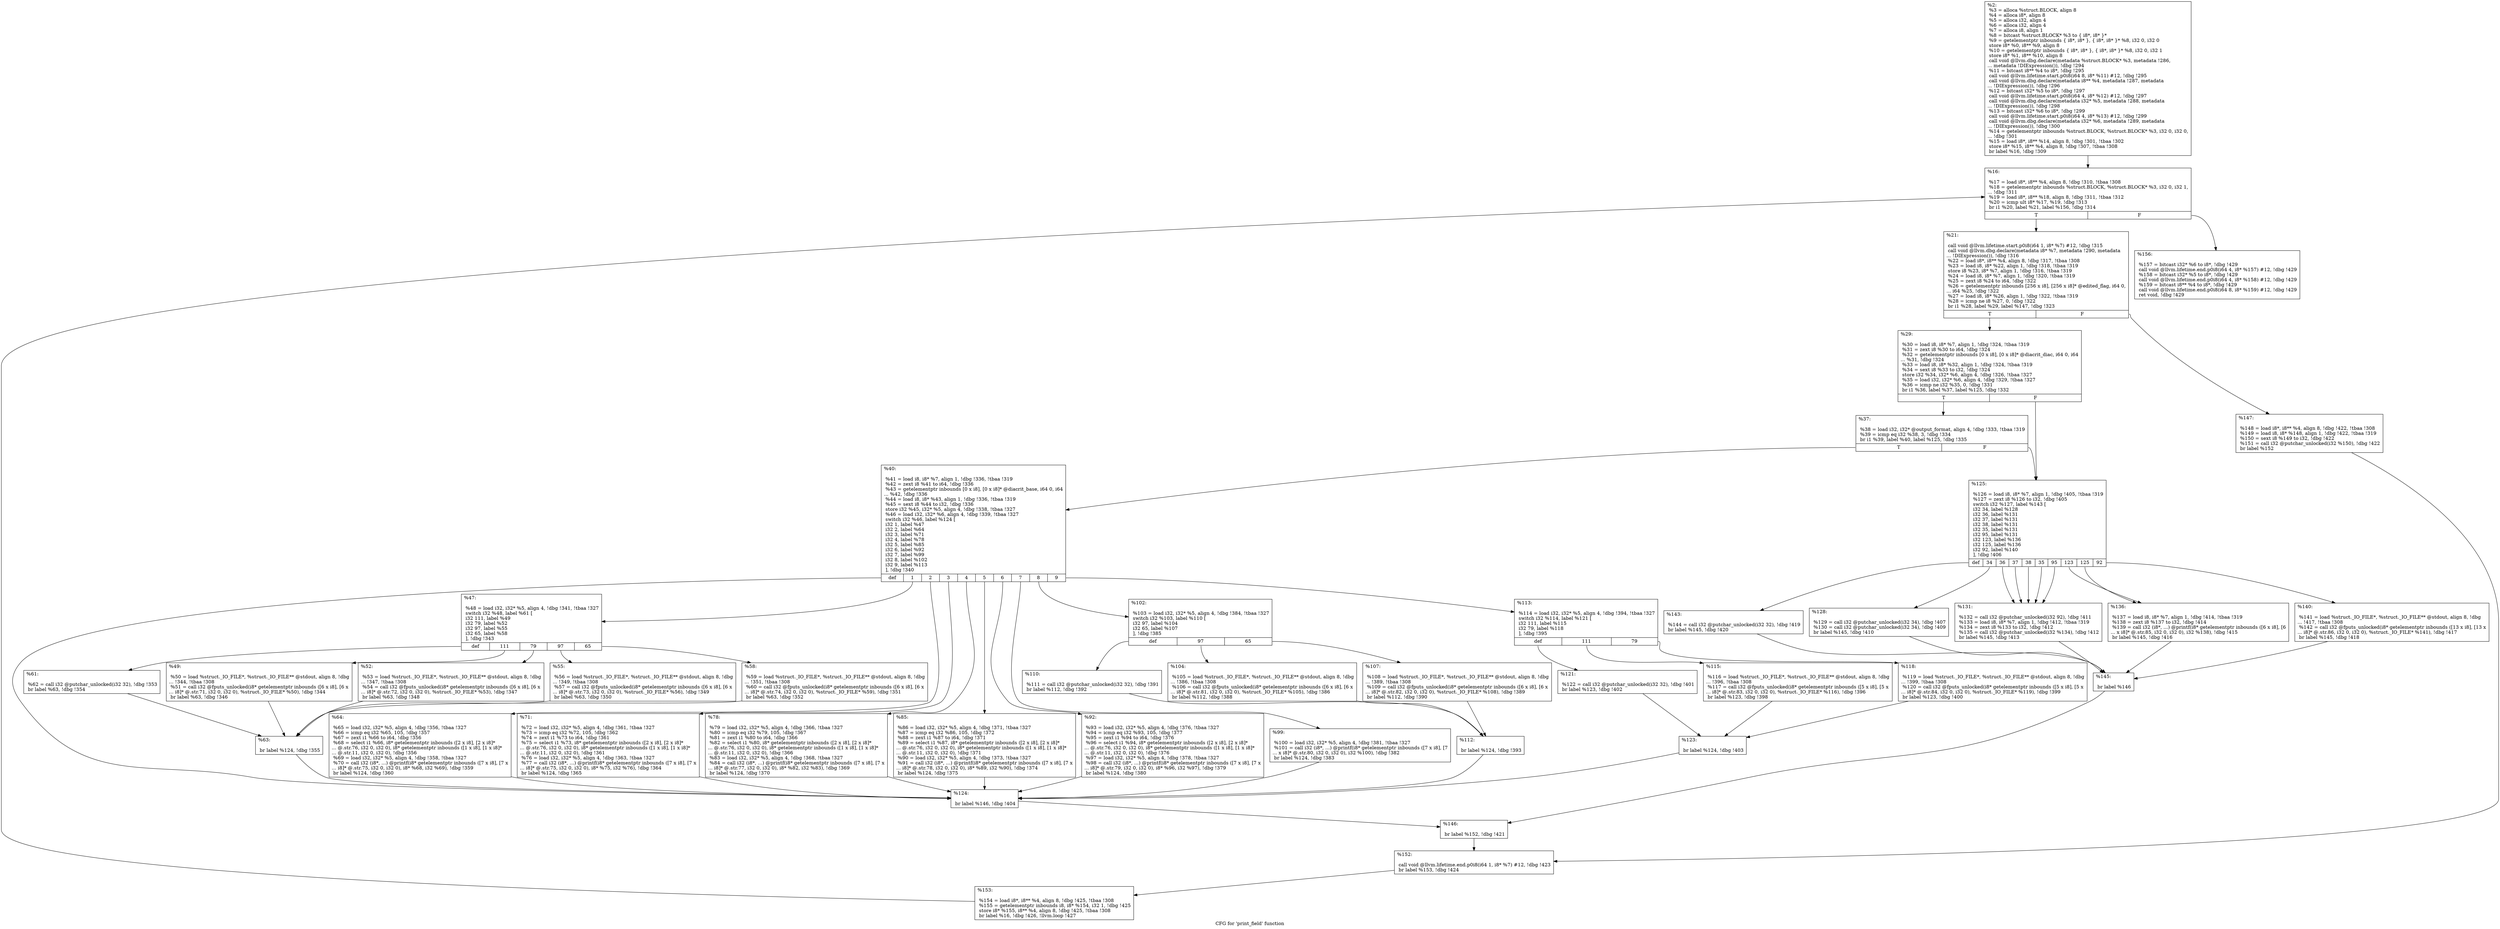 digraph "CFG for 'print_field' function" {
	label="CFG for 'print_field' function";

	Node0x23193e0 [shape=record,label="{%2:\l  %3 = alloca %struct.BLOCK, align 8\l  %4 = alloca i8*, align 8\l  %5 = alloca i32, align 4\l  %6 = alloca i32, align 4\l  %7 = alloca i8, align 1\l  %8 = bitcast %struct.BLOCK* %3 to \{ i8*, i8* \}*\l  %9 = getelementptr inbounds \{ i8*, i8* \}, \{ i8*, i8* \}* %8, i32 0, i32 0\l  store i8* %0, i8** %9, align 8\l  %10 = getelementptr inbounds \{ i8*, i8* \}, \{ i8*, i8* \}* %8, i32 0, i32 1\l  store i8* %1, i8** %10, align 8\l  call void @llvm.dbg.declare(metadata %struct.BLOCK* %3, metadata !286,\l... metadata !DIExpression()), !dbg !294\l  %11 = bitcast i8** %4 to i8*, !dbg !295\l  call void @llvm.lifetime.start.p0i8(i64 8, i8* %11) #12, !dbg !295\l  call void @llvm.dbg.declare(metadata i8** %4, metadata !287, metadata\l... !DIExpression()), !dbg !296\l  %12 = bitcast i32* %5 to i8*, !dbg !297\l  call void @llvm.lifetime.start.p0i8(i64 4, i8* %12) #12, !dbg !297\l  call void @llvm.dbg.declare(metadata i32* %5, metadata !288, metadata\l... !DIExpression()), !dbg !298\l  %13 = bitcast i32* %6 to i8*, !dbg !299\l  call void @llvm.lifetime.start.p0i8(i64 4, i8* %13) #12, !dbg !299\l  call void @llvm.dbg.declare(metadata i32* %6, metadata !289, metadata\l... !DIExpression()), !dbg !300\l  %14 = getelementptr inbounds %struct.BLOCK, %struct.BLOCK* %3, i32 0, i32 0,\l... !dbg !301\l  %15 = load i8*, i8** %14, align 8, !dbg !301, !tbaa !302\l  store i8* %15, i8** %4, align 8, !dbg !307, !tbaa !308\l  br label %16, !dbg !309\l}"];
	Node0x23193e0 -> Node0x23195f0;
	Node0x23195f0 [shape=record,label="{%16:\l\l  %17 = load i8*, i8** %4, align 8, !dbg !310, !tbaa !308\l  %18 = getelementptr inbounds %struct.BLOCK, %struct.BLOCK* %3, i32 0, i32 1,\l... !dbg !311\l  %19 = load i8*, i8** %18, align 8, !dbg !311, !tbaa !312\l  %20 = icmp ult i8* %17, %19, !dbg !313\l  br i1 %20, label %21, label %156, !dbg !314\l|{<s0>T|<s1>F}}"];
	Node0x23195f0:s0 -> Node0x2319640;
	Node0x23195f0:s1 -> Node0x231a270;
	Node0x2319640 [shape=record,label="{%21:\l\l  call void @llvm.lifetime.start.p0i8(i64 1, i8* %7) #12, !dbg !315\l  call void @llvm.dbg.declare(metadata i8* %7, metadata !290, metadata\l... !DIExpression()), !dbg !316\l  %22 = load i8*, i8** %4, align 8, !dbg !317, !tbaa !308\l  %23 = load i8, i8* %22, align 1, !dbg !318, !tbaa !319\l  store i8 %23, i8* %7, align 1, !dbg !316, !tbaa !319\l  %24 = load i8, i8* %7, align 1, !dbg !320, !tbaa !319\l  %25 = zext i8 %24 to i64, !dbg !322\l  %26 = getelementptr inbounds [256 x i8], [256 x i8]* @edited_flag, i64 0,\l... i64 %25, !dbg !322\l  %27 = load i8, i8* %26, align 1, !dbg !322, !tbaa !319\l  %28 = icmp ne i8 %27, 0, !dbg !322\l  br i1 %28, label %29, label %147, !dbg !323\l|{<s0>T|<s1>F}}"];
	Node0x2319640:s0 -> Node0x2319690;
	Node0x2319640:s1 -> Node0x231a180;
	Node0x2319690 [shape=record,label="{%29:\l\l  %30 = load i8, i8* %7, align 1, !dbg !324, !tbaa !319\l  %31 = zext i8 %30 to i64, !dbg !324\l  %32 = getelementptr inbounds [0 x i8], [0 x i8]* @diacrit_diac, i64 0, i64\l... %31, !dbg !324\l  %33 = load i8, i8* %32, align 1, !dbg !324, !tbaa !319\l  %34 = sext i8 %33 to i32, !dbg !324\l  store i32 %34, i32* %6, align 4, !dbg !326, !tbaa !327\l  %35 = load i32, i32* %6, align 4, !dbg !329, !tbaa !327\l  %36 = icmp ne i32 %35, 0, !dbg !331\l  br i1 %36, label %37, label %125, !dbg !332\l|{<s0>T|<s1>F}}"];
	Node0x2319690:s0 -> Node0x23196e0;
	Node0x2319690:s1 -> Node0x2319f00;
	Node0x23196e0 [shape=record,label="{%37:\l\l  %38 = load i32, i32* @output_format, align 4, !dbg !333, !tbaa !319\l  %39 = icmp eq i32 %38, 3, !dbg !334\l  br i1 %39, label %40, label %125, !dbg !335\l|{<s0>T|<s1>F}}"];
	Node0x23196e0:s0 -> Node0x2319730;
	Node0x23196e0:s1 -> Node0x2319f00;
	Node0x2319730 [shape=record,label="{%40:\l\l  %41 = load i8, i8* %7, align 1, !dbg !336, !tbaa !319\l  %42 = zext i8 %41 to i64, !dbg !336\l  %43 = getelementptr inbounds [0 x i8], [0 x i8]* @diacrit_base, i64 0, i64\l... %42, !dbg !336\l  %44 = load i8, i8* %43, align 1, !dbg !336, !tbaa !319\l  %45 = sext i8 %44 to i32, !dbg !336\l  store i32 %45, i32* %5, align 4, !dbg !338, !tbaa !327\l  %46 = load i32, i32* %6, align 4, !dbg !339, !tbaa !327\l  switch i32 %46, label %124 [\l    i32 1, label %47\l    i32 2, label %64\l    i32 3, label %71\l    i32 4, label %78\l    i32 5, label %85\l    i32 6, label %92\l    i32 7, label %99\l    i32 8, label %102\l    i32 9, label %113\l  ], !dbg !340\l|{<s0>def|<s1>1|<s2>2|<s3>3|<s4>4|<s5>5|<s6>6|<s7>7|<s8>8|<s9>9}}"];
	Node0x2319730:s0 -> Node0x2319eb0;
	Node0x2319730:s1 -> Node0x2319780;
	Node0x2319730:s2 -> Node0x23199b0;
	Node0x2319730:s3 -> Node0x2319a00;
	Node0x2319730:s4 -> Node0x2319a50;
	Node0x2319730:s5 -> Node0x2319aa0;
	Node0x2319730:s6 -> Node0x2319af0;
	Node0x2319730:s7 -> Node0x2319b40;
	Node0x2319730:s8 -> Node0x2319b90;
	Node0x2319730:s9 -> Node0x2319d20;
	Node0x2319780 [shape=record,label="{%47:\l\l  %48 = load i32, i32* %5, align 4, !dbg !341, !tbaa !327\l  switch i32 %48, label %61 [\l    i32 111, label %49\l    i32 79, label %52\l    i32 97, label %55\l    i32 65, label %58\l  ], !dbg !343\l|{<s0>def|<s1>111|<s2>79|<s3>97|<s4>65}}"];
	Node0x2319780:s0 -> Node0x2319910;
	Node0x2319780:s1 -> Node0x23197d0;
	Node0x2319780:s2 -> Node0x2319820;
	Node0x2319780:s3 -> Node0x2319870;
	Node0x2319780:s4 -> Node0x23198c0;
	Node0x23197d0 [shape=record,label="{%49:\l\l  %50 = load %struct._IO_FILE*, %struct._IO_FILE** @stdout, align 8, !dbg\l... !344, !tbaa !308\l  %51 = call i32 @fputs_unlocked(i8* getelementptr inbounds ([6 x i8], [6 x\l... i8]* @.str.71, i32 0, i32 0), %struct._IO_FILE* %50), !dbg !344\l  br label %63, !dbg !346\l}"];
	Node0x23197d0 -> Node0x2319960;
	Node0x2319820 [shape=record,label="{%52:\l\l  %53 = load %struct._IO_FILE*, %struct._IO_FILE** @stdout, align 8, !dbg\l... !347, !tbaa !308\l  %54 = call i32 @fputs_unlocked(i8* getelementptr inbounds ([6 x i8], [6 x\l... i8]* @.str.72, i32 0, i32 0), %struct._IO_FILE* %53), !dbg !347\l  br label %63, !dbg !348\l}"];
	Node0x2319820 -> Node0x2319960;
	Node0x2319870 [shape=record,label="{%55:\l\l  %56 = load %struct._IO_FILE*, %struct._IO_FILE** @stdout, align 8, !dbg\l... !349, !tbaa !308\l  %57 = call i32 @fputs_unlocked(i8* getelementptr inbounds ([6 x i8], [6 x\l... i8]* @.str.73, i32 0, i32 0), %struct._IO_FILE* %56), !dbg !349\l  br label %63, !dbg !350\l}"];
	Node0x2319870 -> Node0x2319960;
	Node0x23198c0 [shape=record,label="{%58:\l\l  %59 = load %struct._IO_FILE*, %struct._IO_FILE** @stdout, align 8, !dbg\l... !351, !tbaa !308\l  %60 = call i32 @fputs_unlocked(i8* getelementptr inbounds ([6 x i8], [6 x\l... i8]* @.str.74, i32 0, i32 0), %struct._IO_FILE* %59), !dbg !351\l  br label %63, !dbg !352\l}"];
	Node0x23198c0 -> Node0x2319960;
	Node0x2319910 [shape=record,label="{%61:\l\l  %62 = call i32 @putchar_unlocked(i32 32), !dbg !353\l  br label %63, !dbg !354\l}"];
	Node0x2319910 -> Node0x2319960;
	Node0x2319960 [shape=record,label="{%63:\l\l  br label %124, !dbg !355\l}"];
	Node0x2319960 -> Node0x2319eb0;
	Node0x23199b0 [shape=record,label="{%64:\l\l  %65 = load i32, i32* %5, align 4, !dbg !356, !tbaa !327\l  %66 = icmp eq i32 %65, 105, !dbg !357\l  %67 = zext i1 %66 to i64, !dbg !356\l  %68 = select i1 %66, i8* getelementptr inbounds ([2 x i8], [2 x i8]*\l... @.str.76, i32 0, i32 0), i8* getelementptr inbounds ([1 x i8], [1 x i8]*\l... @.str.11, i32 0, i32 0), !dbg !356\l  %69 = load i32, i32* %5, align 4, !dbg !358, !tbaa !327\l  %70 = call i32 (i8*, ...) @printf(i8* getelementptr inbounds ([7 x i8], [7 x\l... i8]* @.str.75, i32 0, i32 0), i8* %68, i32 %69), !dbg !359\l  br label %124, !dbg !360\l}"];
	Node0x23199b0 -> Node0x2319eb0;
	Node0x2319a00 [shape=record,label="{%71:\l\l  %72 = load i32, i32* %5, align 4, !dbg !361, !tbaa !327\l  %73 = icmp eq i32 %72, 105, !dbg !362\l  %74 = zext i1 %73 to i64, !dbg !361\l  %75 = select i1 %73, i8* getelementptr inbounds ([2 x i8], [2 x i8]*\l... @.str.76, i32 0, i32 0), i8* getelementptr inbounds ([1 x i8], [1 x i8]*\l... @.str.11, i32 0, i32 0), !dbg !361\l  %76 = load i32, i32* %5, align 4, !dbg !363, !tbaa !327\l  %77 = call i32 (i8*, ...) @printf(i8* getelementptr inbounds ([7 x i8], [7 x\l... i8]* @.str.75, i32 0, i32 0), i8* %75, i32 %76), !dbg !364\l  br label %124, !dbg !365\l}"];
	Node0x2319a00 -> Node0x2319eb0;
	Node0x2319a50 [shape=record,label="{%78:\l\l  %79 = load i32, i32* %5, align 4, !dbg !366, !tbaa !327\l  %80 = icmp eq i32 %79, 105, !dbg !367\l  %81 = zext i1 %80 to i64, !dbg !366\l  %82 = select i1 %80, i8* getelementptr inbounds ([2 x i8], [2 x i8]*\l... @.str.76, i32 0, i32 0), i8* getelementptr inbounds ([1 x i8], [1 x i8]*\l... @.str.11, i32 0, i32 0), !dbg !366\l  %83 = load i32, i32* %5, align 4, !dbg !368, !tbaa !327\l  %84 = call i32 (i8*, ...) @printf(i8* getelementptr inbounds ([7 x i8], [7 x\l... i8]* @.str.77, i32 0, i32 0), i8* %82, i32 %83), !dbg !369\l  br label %124, !dbg !370\l}"];
	Node0x2319a50 -> Node0x2319eb0;
	Node0x2319aa0 [shape=record,label="{%85:\l\l  %86 = load i32, i32* %5, align 4, !dbg !371, !tbaa !327\l  %87 = icmp eq i32 %86, 105, !dbg !372\l  %88 = zext i1 %87 to i64, !dbg !371\l  %89 = select i1 %87, i8* getelementptr inbounds ([2 x i8], [2 x i8]*\l... @.str.76, i32 0, i32 0), i8* getelementptr inbounds ([1 x i8], [1 x i8]*\l... @.str.11, i32 0, i32 0), !dbg !371\l  %90 = load i32, i32* %5, align 4, !dbg !373, !tbaa !327\l  %91 = call i32 (i8*, ...) @printf(i8* getelementptr inbounds ([7 x i8], [7 x\l... i8]* @.str.78, i32 0, i32 0), i8* %89, i32 %90), !dbg !374\l  br label %124, !dbg !375\l}"];
	Node0x2319aa0 -> Node0x2319eb0;
	Node0x2319af0 [shape=record,label="{%92:\l\l  %93 = load i32, i32* %5, align 4, !dbg !376, !tbaa !327\l  %94 = icmp eq i32 %93, 105, !dbg !377\l  %95 = zext i1 %94 to i64, !dbg !376\l  %96 = select i1 %94, i8* getelementptr inbounds ([2 x i8], [2 x i8]*\l... @.str.76, i32 0, i32 0), i8* getelementptr inbounds ([1 x i8], [1 x i8]*\l... @.str.11, i32 0, i32 0), !dbg !376\l  %97 = load i32, i32* %5, align 4, !dbg !378, !tbaa !327\l  %98 = call i32 (i8*, ...) @printf(i8* getelementptr inbounds ([7 x i8], [7 x\l... i8]* @.str.79, i32 0, i32 0), i8* %96, i32 %97), !dbg !379\l  br label %124, !dbg !380\l}"];
	Node0x2319af0 -> Node0x2319eb0;
	Node0x2319b40 [shape=record,label="{%99:\l\l  %100 = load i32, i32* %5, align 4, !dbg !381, !tbaa !327\l  %101 = call i32 (i8*, ...) @printf(i8* getelementptr inbounds ([7 x i8], [7\l... x i8]* @.str.80, i32 0, i32 0), i32 %100), !dbg !382\l  br label %124, !dbg !383\l}"];
	Node0x2319b40 -> Node0x2319eb0;
	Node0x2319b90 [shape=record,label="{%102:\l\l  %103 = load i32, i32* %5, align 4, !dbg !384, !tbaa !327\l  switch i32 %103, label %110 [\l    i32 97, label %104\l    i32 65, label %107\l  ], !dbg !385\l|{<s0>def|<s1>97|<s2>65}}"];
	Node0x2319b90:s0 -> Node0x2319c80;
	Node0x2319b90:s1 -> Node0x2319be0;
	Node0x2319b90:s2 -> Node0x2319c30;
	Node0x2319be0 [shape=record,label="{%104:\l\l  %105 = load %struct._IO_FILE*, %struct._IO_FILE** @stdout, align 8, !dbg\l... !386, !tbaa !308\l  %106 = call i32 @fputs_unlocked(i8* getelementptr inbounds ([6 x i8], [6 x\l... i8]* @.str.81, i32 0, i32 0), %struct._IO_FILE* %105), !dbg !386\l  br label %112, !dbg !388\l}"];
	Node0x2319be0 -> Node0x2319cd0;
	Node0x2319c30 [shape=record,label="{%107:\l\l  %108 = load %struct._IO_FILE*, %struct._IO_FILE** @stdout, align 8, !dbg\l... !389, !tbaa !308\l  %109 = call i32 @fputs_unlocked(i8* getelementptr inbounds ([6 x i8], [6 x\l... i8]* @.str.82, i32 0, i32 0), %struct._IO_FILE* %108), !dbg !389\l  br label %112, !dbg !390\l}"];
	Node0x2319c30 -> Node0x2319cd0;
	Node0x2319c80 [shape=record,label="{%110:\l\l  %111 = call i32 @putchar_unlocked(i32 32), !dbg !391\l  br label %112, !dbg !392\l}"];
	Node0x2319c80 -> Node0x2319cd0;
	Node0x2319cd0 [shape=record,label="{%112:\l\l  br label %124, !dbg !393\l}"];
	Node0x2319cd0 -> Node0x2319eb0;
	Node0x2319d20 [shape=record,label="{%113:\l\l  %114 = load i32, i32* %5, align 4, !dbg !394, !tbaa !327\l  switch i32 %114, label %121 [\l    i32 111, label %115\l    i32 79, label %118\l  ], !dbg !395\l|{<s0>def|<s1>111|<s2>79}}"];
	Node0x2319d20:s0 -> Node0x2319e10;
	Node0x2319d20:s1 -> Node0x2319d70;
	Node0x2319d20:s2 -> Node0x2319dc0;
	Node0x2319d70 [shape=record,label="{%115:\l\l  %116 = load %struct._IO_FILE*, %struct._IO_FILE** @stdout, align 8, !dbg\l... !396, !tbaa !308\l  %117 = call i32 @fputs_unlocked(i8* getelementptr inbounds ([5 x i8], [5 x\l... i8]* @.str.83, i32 0, i32 0), %struct._IO_FILE* %116), !dbg !396\l  br label %123, !dbg !398\l}"];
	Node0x2319d70 -> Node0x2319e60;
	Node0x2319dc0 [shape=record,label="{%118:\l\l  %119 = load %struct._IO_FILE*, %struct._IO_FILE** @stdout, align 8, !dbg\l... !399, !tbaa !308\l  %120 = call i32 @fputs_unlocked(i8* getelementptr inbounds ([5 x i8], [5 x\l... i8]* @.str.84, i32 0, i32 0), %struct._IO_FILE* %119), !dbg !399\l  br label %123, !dbg !400\l}"];
	Node0x2319dc0 -> Node0x2319e60;
	Node0x2319e10 [shape=record,label="{%121:\l\l  %122 = call i32 @putchar_unlocked(i32 32), !dbg !401\l  br label %123, !dbg !402\l}"];
	Node0x2319e10 -> Node0x2319e60;
	Node0x2319e60 [shape=record,label="{%123:\l\l  br label %124, !dbg !403\l}"];
	Node0x2319e60 -> Node0x2319eb0;
	Node0x2319eb0 [shape=record,label="{%124:\l\l  br label %146, !dbg !404\l}"];
	Node0x2319eb0 -> Node0x231a130;
	Node0x2319f00 [shape=record,label="{%125:\l\l  %126 = load i8, i8* %7, align 1, !dbg !405, !tbaa !319\l  %127 = zext i8 %126 to i32, !dbg !405\l  switch i32 %127, label %143 [\l    i32 34, label %128\l    i32 36, label %131\l    i32 37, label %131\l    i32 38, label %131\l    i32 35, label %131\l    i32 95, label %131\l    i32 123, label %136\l    i32 125, label %136\l    i32 92, label %140\l  ], !dbg !406\l|{<s0>def|<s1>34|<s2>36|<s3>37|<s4>38|<s5>35|<s6>95|<s7>123|<s8>125|<s9>92}}"];
	Node0x2319f00:s0 -> Node0x231a090;
	Node0x2319f00:s1 -> Node0x2319f50;
	Node0x2319f00:s2 -> Node0x2319fa0;
	Node0x2319f00:s3 -> Node0x2319fa0;
	Node0x2319f00:s4 -> Node0x2319fa0;
	Node0x2319f00:s5 -> Node0x2319fa0;
	Node0x2319f00:s6 -> Node0x2319fa0;
	Node0x2319f00:s7 -> Node0x2319ff0;
	Node0x2319f00:s8 -> Node0x2319ff0;
	Node0x2319f00:s9 -> Node0x231a040;
	Node0x2319f50 [shape=record,label="{%128:\l\l  %129 = call i32 @putchar_unlocked(i32 34), !dbg !407\l  %130 = call i32 @putchar_unlocked(i32 34), !dbg !409\l  br label %145, !dbg !410\l}"];
	Node0x2319f50 -> Node0x231a0e0;
	Node0x2319fa0 [shape=record,label="{%131:\l\l  %132 = call i32 @putchar_unlocked(i32 92), !dbg !411\l  %133 = load i8, i8* %7, align 1, !dbg !412, !tbaa !319\l  %134 = zext i8 %133 to i32, !dbg !412\l  %135 = call i32 @putchar_unlocked(i32 %134), !dbg !412\l  br label %145, !dbg !413\l}"];
	Node0x2319fa0 -> Node0x231a0e0;
	Node0x2319ff0 [shape=record,label="{%136:\l\l  %137 = load i8, i8* %7, align 1, !dbg !414, !tbaa !319\l  %138 = zext i8 %137 to i32, !dbg !414\l  %139 = call i32 (i8*, ...) @printf(i8* getelementptr inbounds ([6 x i8], [6\l... x i8]* @.str.85, i32 0, i32 0), i32 %138), !dbg !415\l  br label %145, !dbg !416\l}"];
	Node0x2319ff0 -> Node0x231a0e0;
	Node0x231a040 [shape=record,label="{%140:\l\l  %141 = load %struct._IO_FILE*, %struct._IO_FILE** @stdout, align 8, !dbg\l... !417, !tbaa !308\l  %142 = call i32 @fputs_unlocked(i8* getelementptr inbounds ([13 x i8], [13 x\l... i8]* @.str.86, i32 0, i32 0), %struct._IO_FILE* %141), !dbg !417\l  br label %145, !dbg !418\l}"];
	Node0x231a040 -> Node0x231a0e0;
	Node0x231a090 [shape=record,label="{%143:\l\l  %144 = call i32 @putchar_unlocked(i32 32), !dbg !419\l  br label %145, !dbg !420\l}"];
	Node0x231a090 -> Node0x231a0e0;
	Node0x231a0e0 [shape=record,label="{%145:\l\l  br label %146\l}"];
	Node0x231a0e0 -> Node0x231a130;
	Node0x231a130 [shape=record,label="{%146:\l\l  br label %152, !dbg !421\l}"];
	Node0x231a130 -> Node0x231a1d0;
	Node0x231a180 [shape=record,label="{%147:\l\l  %148 = load i8*, i8** %4, align 8, !dbg !422, !tbaa !308\l  %149 = load i8, i8* %148, align 1, !dbg !422, !tbaa !319\l  %150 = sext i8 %149 to i32, !dbg !422\l  %151 = call i32 @putchar_unlocked(i32 %150), !dbg !422\l  br label %152\l}"];
	Node0x231a180 -> Node0x231a1d0;
	Node0x231a1d0 [shape=record,label="{%152:\l\l  call void @llvm.lifetime.end.p0i8(i64 1, i8* %7) #12, !dbg !423\l  br label %153, !dbg !424\l}"];
	Node0x231a1d0 -> Node0x231a220;
	Node0x231a220 [shape=record,label="{%153:\l\l  %154 = load i8*, i8** %4, align 8, !dbg !425, !tbaa !308\l  %155 = getelementptr inbounds i8, i8* %154, i32 1, !dbg !425\l  store i8* %155, i8** %4, align 8, !dbg !425, !tbaa !308\l  br label %16, !dbg !426, !llvm.loop !427\l}"];
	Node0x231a220 -> Node0x23195f0;
	Node0x231a270 [shape=record,label="{%156:\l\l  %157 = bitcast i32* %6 to i8*, !dbg !429\l  call void @llvm.lifetime.end.p0i8(i64 4, i8* %157) #12, !dbg !429\l  %158 = bitcast i32* %5 to i8*, !dbg !429\l  call void @llvm.lifetime.end.p0i8(i64 4, i8* %158) #12, !dbg !429\l  %159 = bitcast i8** %4 to i8*, !dbg !429\l  call void @llvm.lifetime.end.p0i8(i64 8, i8* %159) #12, !dbg !429\l  ret void, !dbg !429\l}"];
}

